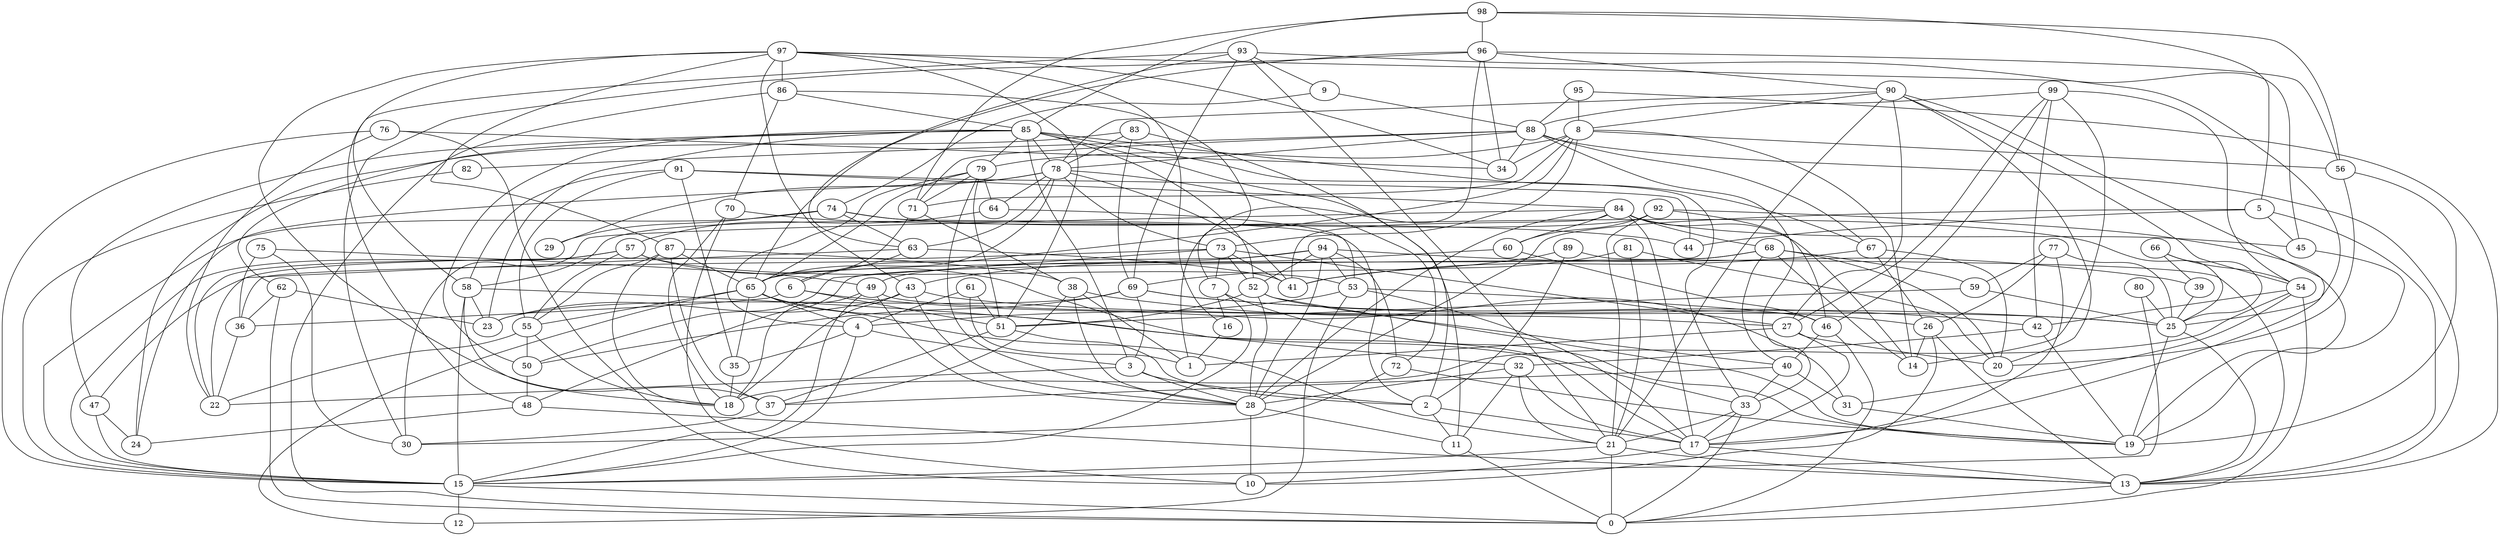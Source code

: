 digraph GG_graph {

subgraph G_graph {
edge [color = black]
"48" -> "13" [dir = none]
"89" -> "13" [dir = none]
"89" -> "2" [dir = none]
"99" -> "27" [dir = none]
"99" -> "46" [dir = none]
"99" -> "42" [dir = none]
"91" -> "55" [dir = none]
"91" -> "35" [dir = none]
"91" -> "44" [dir = none]
"27" -> "1" [dir = none]
"17" -> "10" [dir = none]
"68" -> "65" [dir = none]
"68" -> "14" [dir = none]
"68" -> "48" [dir = none]
"72" -> "30" [dir = none]
"40" -> "33" [dir = none]
"40" -> "37" [dir = none]
"40" -> "31" [dir = none]
"35" -> "18" [dir = none]
"8" -> "56" [dir = none]
"8" -> "79" [dir = none]
"8" -> "6" [dir = none]
"8" -> "14" [dir = none]
"8" -> "34" [dir = none]
"87" -> "65" [dir = none]
"87" -> "55" [dir = none]
"87" -> "38" [dir = none]
"87" -> "37" [dir = none]
"64" -> "57" [dir = none]
"64" -> "53" [dir = none]
"33" -> "0" [dir = none]
"33" -> "21" [dir = none]
"6" -> "51" [dir = none]
"6" -> "31" [dir = none]
"53" -> "4" [dir = none]
"53" -> "46" [dir = none]
"53" -> "12" [dir = none]
"38" -> "1" [dir = none]
"38" -> "28" [dir = none]
"61" -> "1" [dir = none]
"61" -> "51" [dir = none]
"61" -> "4" [dir = none]
"92" -> "46" [dir = none]
"92" -> "19" [dir = none]
"92" -> "58" [dir = none]
"92" -> "21" [dir = none]
"92" -> "60" [dir = none]
"71" -> "38" [dir = none]
"93" -> "48" [dir = none]
"93" -> "69" [dir = none]
"93" -> "45" [dir = none]
"93" -> "63" [dir = none]
"9" -> "88" [dir = none]
"9" -> "74" [dir = none]
"74" -> "2" [dir = none]
"74" -> "15" [dir = none]
"74" -> "29" [dir = none]
"74" -> "25" [dir = none]
"4" -> "3" [dir = none]
"80" -> "25" [dir = none]
"80" -> "15" [dir = none]
"49" -> "27" [dir = none]
"49" -> "28" [dir = none]
"36" -> "22" [dir = none]
"78" -> "72" [dir = none]
"78" -> "29" [dir = none]
"78" -> "63" [dir = none]
"78" -> "41" [dir = none]
"78" -> "65" [dir = none]
"78" -> "64" [dir = none]
"78" -> "24" [dir = none]
"78" -> "73" [dir = none]
"52" -> "28" [dir = none]
"52" -> "40" [dir = none]
"52" -> "19" [dir = none]
"85" -> "52" [dir = none]
"85" -> "50" [dir = none]
"85" -> "67" [dir = none]
"85" -> "2" [dir = none]
"85" -> "47" [dir = none]
"85" -> "78" [dir = none]
"85" -> "3" [dir = none]
"26" -> "13" [dir = none]
"21" -> "15" [dir = none]
"21" -> "0" [dir = none]
"75" -> "49" [dir = none]
"75" -> "30" [dir = none]
"75" -> "36" [dir = none]
"73" -> "27" [dir = none]
"73" -> "41" [dir = none]
"39" -> "25" [dir = none]
"81" -> "21" [dir = none]
"81" -> "41" [dir = none]
"95" -> "8" [dir = none]
"95" -> "13" [dir = none]
"69" -> "23" [dir = none]
"69" -> "3" [dir = none]
"69" -> "25" [dir = none]
"69" -> "50" [dir = none]
"90" -> "54" [dir = none]
"90" -> "20" [dir = none]
"90" -> "21" [dir = none]
"90" -> "78" [dir = none]
"90" -> "8" [dir = none]
"90" -> "17" [dir = none]
"90" -> "27" [dir = none]
"94" -> "39" [dir = none]
"94" -> "49" [dir = none]
"94" -> "52" [dir = none]
"47" -> "24" [dir = none]
"47" -> "15" [dir = none]
"43" -> "23" [dir = none]
"43" -> "18" [dir = none]
"43" -> "28" [dir = none]
"96" -> "1" [dir = none]
"96" -> "65" [dir = none]
"96" -> "30" [dir = none]
"96" -> "34" [dir = none]
"96" -> "90" [dir = none]
"96" -> "56" [dir = none]
"60" -> "46" [dir = none]
"25" -> "13" [dir = none]
"77" -> "25" [dir = none]
"77" -> "59" [dir = none]
"63" -> "22" [dir = none]
"76" -> "10" [dir = none]
"76" -> "15" [dir = none]
"76" -> "22" [dir = none]
"28" -> "10" [dir = none]
"28" -> "11" [dir = none]
"37" -> "30" [dir = none]
"57" -> "15" [dir = none]
"57" -> "53" [dir = none]
"57" -> "32" [dir = none]
"57" -> "55" [dir = none]
"84" -> "30" [dir = none]
"84" -> "28" [dir = none]
"84" -> "41" [dir = none]
"84" -> "60" [dir = none]
"84" -> "14" [dir = none]
"58" -> "18" [dir = none]
"58" -> "15" [dir = none]
"58" -> "23" [dir = none]
"65" -> "12" [dir = none]
"65" -> "55" [dir = none]
"65" -> "17" [dir = none]
"65" -> "21" [dir = none]
"65" -> "35" [dir = none]
"7" -> "19" [dir = none]
"7" -> "15" [dir = none]
"7" -> "16" [dir = none]
"83" -> "69" [dir = none]
"83" -> "11" [dir = none]
"83" -> "78" [dir = none]
"83" -> "24" [dir = none]
"59" -> "51" [dir = none]
"59" -> "25" [dir = none]
"67" -> "26" [dir = none]
"55" -> "18" [dir = none]
"55" -> "22" [dir = none]
"55" -> "50" [dir = none]
"3" -> "28" [dir = none]
"3" -> "2" [dir = none]
"62" -> "23" [dir = none]
"62" -> "0" [dir = none]
"54" -> "31" [dir = none]
"54" -> "42" [dir = none]
"54" -> "18" [dir = none]
"70" -> "44" [dir = none]
"70" -> "18" [dir = none]
"66" -> "39" [dir = none]
"66" -> "25" [dir = none]
"66" -> "54" [dir = none]
"86" -> "85" [dir = none]
"86" -> "70" [dir = none]
"97" -> "16" [dir = none]
"97" -> "34" [dir = none]
"97" -> "58" [dir = none]
"97" -> "86" [dir = none]
"51" -> "2" [dir = none]
"5" -> "45" [dir = none]
"5" -> "13" [dir = none]
"5" -> "28" [dir = none]
"98" -> "56" [dir = none]
"98" -> "96" [dir = none]
"98" -> "5" [dir = none]
"82" -> "15" [dir = none]
"56" -> "20" [dir = none]
"79" -> "65" [dir = none]
"79" -> "64" [dir = none]
"79" -> "71" [dir = none]
"32" -> "28" [dir = none]
"32" -> "21" [dir = none]
"32" -> "11" [dir = none]
"88" -> "13" [dir = none]
"88" -> "34" [dir = none]
"88" -> "82" [dir = none]
"88" -> "67" [dir = none]
"21" -> "13" [dir = none]
"5" -> "44" [dir = none]
"54" -> "0" [dir = none]
"88" -> "71" [dir = none]
"6" -> "36" [dir = none]
"32" -> "17" [dir = none]
"50" -> "48" [dir = none]
"56" -> "19" [dir = none]
"77" -> "26" [dir = none]
"62" -> "36" [dir = none]
"94" -> "72" [dir = none]
"97" -> "87" [dir = none]
"84" -> "17" [dir = none]
"51" -> "37" [dir = none]
"11" -> "0" [dir = none]
"48" -> "24" [dir = none]
"73" -> "47" [dir = none]
"97" -> "51" [dir = none]
"67" -> "41" [dir = none]
"79" -> "51" [dir = none]
"98" -> "85" [dir = none]
"58" -> "33" [dir = none]
"4" -> "35" [dir = none]
"79" -> "4" [dir = none]
"46" -> "40" [dir = none]
"76" -> "34" [dir = none]
"63" -> "41" [dir = none]
"68" -> "20" [dir = none]
"98" -> "71" [dir = none]
"97" -> "43" [dir = none]
"73" -> "50" [dir = none]
"95" -> "88" [dir = none]
"94" -> "28" [dir = none]
"33" -> "17" [dir = none]
"73" -> "7" [dir = none]
"57" -> "22" [dir = none]
"77" -> "17" [dir = none]
"99" -> "88" [dir = none]
"85" -> "79" [dir = none]
"93" -> "9" [dir = none]
"45" -> "19" [dir = none]
"85" -> "23" [dir = none]
"86" -> "7" [dir = none]
"25" -> "19" [dir = none]
"85" -> "33" [dir = none]
"42" -> "19" [dir = none]
"99" -> "14" [dir = none]
"91" -> "58" [dir = none]
"49" -> "15" [dir = none]
"68" -> "59" [dir = none]
"26" -> "10" [dir = none]
"27" -> "17" [dir = none]
"72" -> "19" [dir = none]
"8" -> "73" [dir = none]
"71" -> "65" [dir = none]
"91" -> "84" [dir = none]
"52" -> "51" [dir = none]
"97" -> "37" [dir = none]
"4" -> "15" [dir = none]
"38" -> "37" [dir = none]
"13" -> "0" [dir = none]
"73" -> "52" [dir = none]
"70" -> "10" [dir = none]
"2" -> "11" [dir = none]
"87" -> "18" [dir = none]
"84" -> "68" [dir = none]
"86" -> "0" [dir = none]
"27" -> "20" [dir = none]
"97" -> "25" [dir = none]
"43" -> "25" [dir = none]
"2" -> "17" [dir = none]
"88" -> "78" [dir = none]
"84" -> "45" [dir = none]
"42" -> "32" [dir = none]
"67" -> "20" [dir = none]
"89" -> "69" [dir = none]
"79" -> "28" [dir = none]
"93" -> "21" [dir = none]
"99" -> "54" [dir = none]
"88" -> "33" [dir = none]
"74" -> "63" [dir = none]
"3" -> "22" [dir = none]
"60" -> "43" [dir = none]
"26" -> "14" [dir = none]
"46" -> "0" [dir = none]
"31" -> "19" [dir = none]
"15" -> "12" [dir = none]
"53" -> "17" [dir = none]
"16" -> "1" [dir = none]
"17" -> "13" [dir = none]
"63" -> "6" [dir = none]
"94" -> "53" [dir = none]
"94" -> "36" [dir = none]
"15" -> "0" [dir = none]
"81" -> "20" [dir = none]
"68" -> "40" [dir = none]
"49" -> "18" [dir = none]
"85" -> "62" [dir = none]
"8" -> "71" [dir = none]
"65" -> "4" [dir = none]
"38" -> "26" [dir = none]
"69" -> "42" [dir = none]
}

}
